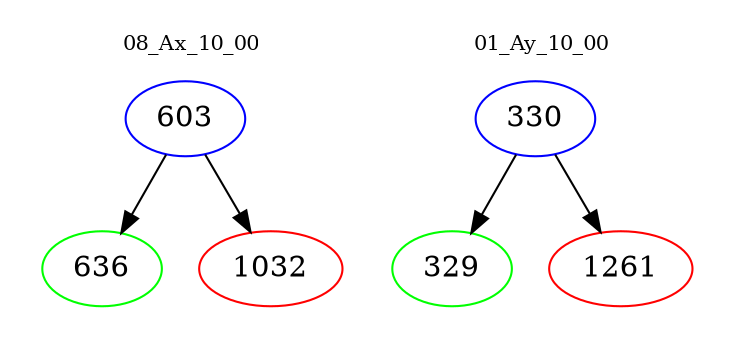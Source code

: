 digraph{
subgraph cluster_0 {
color = white
label = "08_Ax_10_00";
fontsize=10;
T0_603 [label="603", color="blue"]
T0_603 -> T0_636 [color="black"]
T0_636 [label="636", color="green"]
T0_603 -> T0_1032 [color="black"]
T0_1032 [label="1032", color="red"]
}
subgraph cluster_1 {
color = white
label = "01_Ay_10_00";
fontsize=10;
T1_330 [label="330", color="blue"]
T1_330 -> T1_329 [color="black"]
T1_329 [label="329", color="green"]
T1_330 -> T1_1261 [color="black"]
T1_1261 [label="1261", color="red"]
}
}

